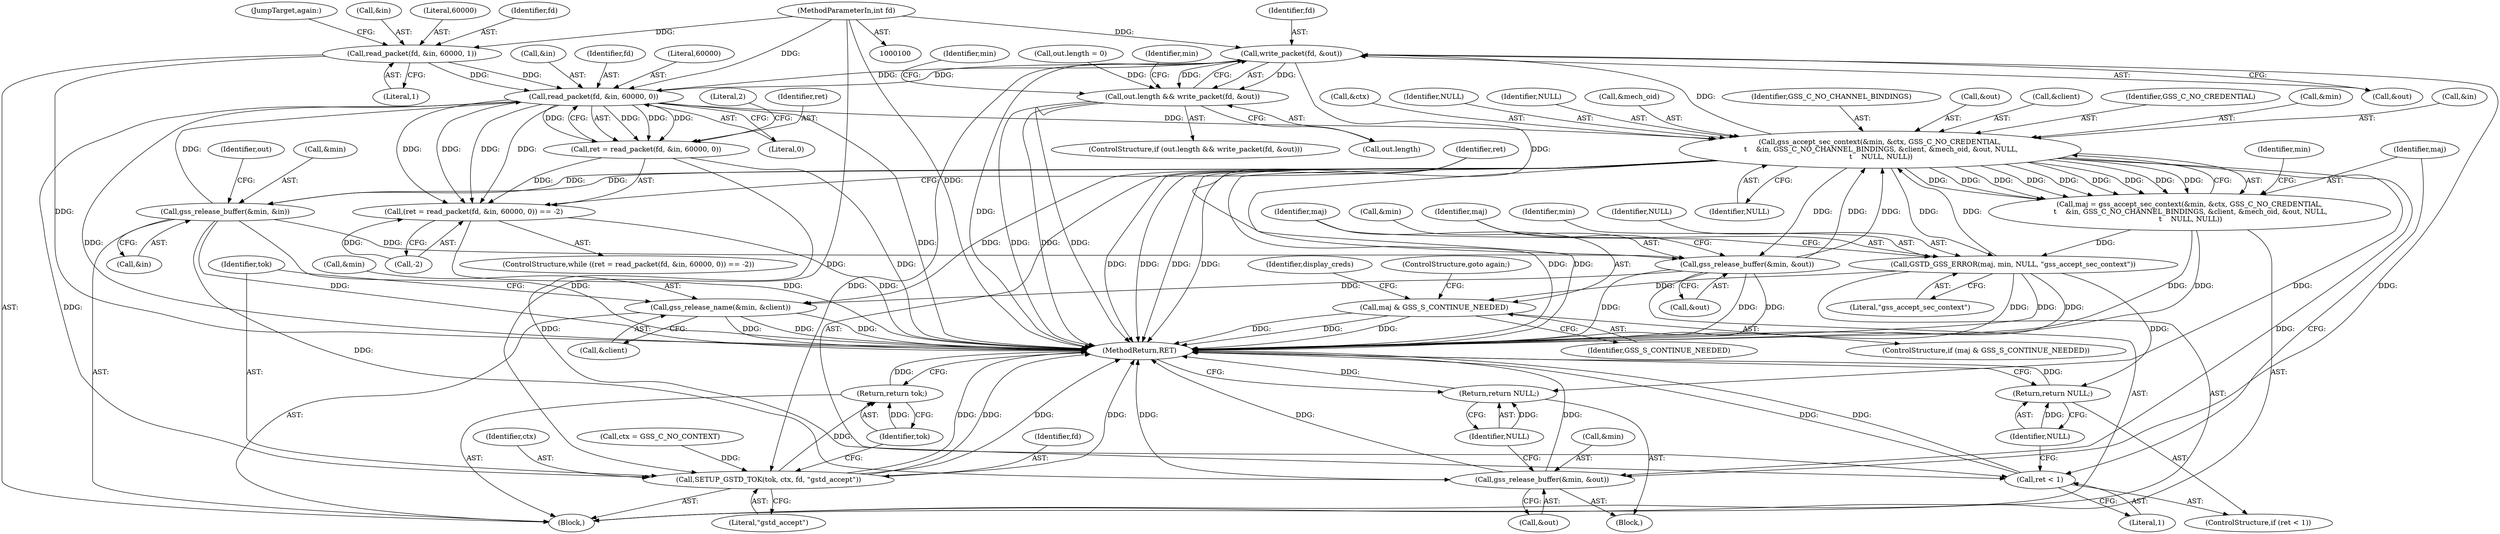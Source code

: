 digraph "0_knc_f237f3e09ecbaf59c897f5046538a7b1a3fa40c1@API" {
"1000191" [label="(Call,write_packet(fd, &out))"];
"1000147" [label="(Call,read_packet(fd, &in, 60000, 0))"];
"1000191" [label="(Call,write_packet(fd, &out))"];
"1000101" [label="(MethodParameterIn,int fd)"];
"1000163" [label="(Call,gss_accept_sec_context(&min, &ctx, GSS_C_NO_CREDENTIAL,\n \t    &in, GSS_C_NO_CHANNEL_BINDINGS, &client, &mech_oid, &out, NULL,\n \t    NULL, NULL))"];
"1000203" [label="(Call,gss_release_buffer(&min, &out))"];
"1000181" [label="(Call,gss_release_buffer(&min, &in))"];
"1000208" [label="(Call,GSTD_GSS_ERROR(maj, min, NULL, \"gss_accept_sec_context\"))"];
"1000161" [label="(Call,maj = gss_accept_sec_context(&min, &ctx, GSS_C_NO_CREDENTIAL,\n \t    &in, GSS_C_NO_CHANNEL_BINDINGS, &client, &mech_oid, &out, NULL,\n \t    NULL, NULL))"];
"1000136" [label="(Call,read_packet(fd, &in, 60000, 1))"];
"1000144" [label="(Call,(ret = read_packet(fd, &in, 60000, 0)) == -2)"];
"1000145" [label="(Call,ret = read_packet(fd, &in, 60000, 0))"];
"1000156" [label="(Call,ret < 1)"];
"1000159" [label="(Return,return NULL;)"];
"1000214" [label="(Call,maj & GSS_S_CONTINUE_NEEDED)"];
"1000196" [label="(Call,gss_release_buffer(&min, &out))"];
"1000233" [label="(Call,gss_release_name(&min, &client))"];
"1000187" [label="(Call,out.length && write_packet(fd, &out))"];
"1000238" [label="(Call,SETUP_GSTD_TOK(tok, ctx, fd, \"gstd_accept\"))"];
"1000243" [label="(Return,return tok;)"];
"1000201" [label="(Return,return NULL;)"];
"1000105" [label="(Block,)"];
"1000184" [label="(Call,&in)"];
"1000171" [label="(Identifier,GSS_C_NO_CHANNEL_BINDINGS)"];
"1000191" [label="(Call,write_packet(fd, &out))"];
"1000141" [label="(Literal,1)"];
"1000206" [label="(Call,&out)"];
"1000186" [label="(ControlStructure,if (out.length && write_packet(fd, &out)))"];
"1000199" [label="(Call,&out)"];
"1000202" [label="(Identifier,NULL)"];
"1000214" [label="(Call,maj & GSS_S_CONTINUE_NEEDED)"];
"1000151" [label="(Literal,60000)"];
"1000176" [label="(Call,&out)"];
"1000172" [label="(Call,&client)"];
"1000209" [label="(Identifier,maj)"];
"1000145" [label="(Call,ret = read_packet(fd, &in, 60000, 0))"];
"1000241" [label="(Identifier,fd)"];
"1000215" [label="(Identifier,maj)"];
"1000196" [label="(Call,gss_release_buffer(&min, &out))"];
"1000192" [label="(Identifier,fd)"];
"1000234" [label="(Call,&min)"];
"1000168" [label="(Identifier,GSS_C_NO_CREDENTIAL)"];
"1000236" [label="(Call,&client)"];
"1000144" [label="(Call,(ret = read_packet(fd, &in, 60000, 0)) == -2)"];
"1000195" [label="(Block,)"];
"1000137" [label="(Identifier,fd)"];
"1000198" [label="(Identifier,min)"];
"1000239" [label="(Identifier,tok)"];
"1000155" [label="(ControlStructure,if (ret < 1))"];
"1000143" [label="(ControlStructure,while ((ret = read_packet(fd, &in, 60000, 0)) == -2))"];
"1000161" [label="(Call,maj = gss_accept_sec_context(&min, &ctx, GSS_C_NO_CREDENTIAL,\n \t    &in, GSS_C_NO_CHANNEL_BINDINGS, &client, &mech_oid, &out, NULL,\n \t    NULL, NULL))"];
"1000164" [label="(Call,&min)"];
"1000126" [label="(Call,out.length = 0)"];
"1000197" [label="(Call,&min)"];
"1000213" [label="(ControlStructure,if (maj & GSS_S_CONTINUE_NEEDED))"];
"1000159" [label="(Return,return NULL;)"];
"1000188" [label="(Call,out.length)"];
"1000187" [label="(Call,out.length && write_packet(fd, &out))"];
"1000204" [label="(Call,&min)"];
"1000162" [label="(Identifier,maj)"];
"1000154" [label="(Literal,2)"];
"1000152" [label="(Literal,0)"];
"1000240" [label="(Identifier,ctx)"];
"1000212" [label="(Literal,\"gss_accept_sec_context\")"];
"1000153" [label="(Call,-2)"];
"1000146" [label="(Identifier,ret)"];
"1000160" [label="(Identifier,NULL)"];
"1000208" [label="(Call,GSTD_GSS_ERROR(maj, min, NULL, \"gss_accept_sec_context\"))"];
"1000181" [label="(Call,gss_release_buffer(&min, &in))"];
"1000244" [label="(Identifier,tok)"];
"1000149" [label="(Call,&in)"];
"1000233" [label="(Call,gss_release_name(&min, &client))"];
"1000142" [label="(JumpTarget,again:)"];
"1000183" [label="(Identifier,min)"];
"1000110" [label="(Call,ctx = GSS_C_NO_CONTEXT)"];
"1000169" [label="(Call,&in)"];
"1000158" [label="(Literal,1)"];
"1000166" [label="(Call,&ctx)"];
"1000147" [label="(Call,read_packet(fd, &in, 60000, 0))"];
"1000148" [label="(Identifier,fd)"];
"1000193" [label="(Call,&out)"];
"1000238" [label="(Call,SETUP_GSTD_TOK(tok, ctx, fd, \"gstd_accept\"))"];
"1000220" [label="(Identifier,display_creds)"];
"1000245" [label="(MethodReturn,RET)"];
"1000157" [label="(Identifier,ret)"];
"1000136" [label="(Call,read_packet(fd, &in, 60000, 1))"];
"1000210" [label="(Identifier,min)"];
"1000242" [label="(Literal,\"gstd_accept\")"];
"1000201" [label="(Return,return NULL;)"];
"1000179" [label="(Identifier,NULL)"];
"1000178" [label="(Identifier,NULL)"];
"1000163" [label="(Call,gss_accept_sec_context(&min, &ctx, GSS_C_NO_CREDENTIAL,\n \t    &in, GSS_C_NO_CHANNEL_BINDINGS, &client, &mech_oid, &out, NULL,\n \t    NULL, NULL))"];
"1000138" [label="(Call,&in)"];
"1000180" [label="(Identifier,NULL)"];
"1000216" [label="(Identifier,GSS_S_CONTINUE_NEEDED)"];
"1000140" [label="(Literal,60000)"];
"1000205" [label="(Identifier,min)"];
"1000156" [label="(Call,ret < 1)"];
"1000101" [label="(MethodParameterIn,int fd)"];
"1000203" [label="(Call,gss_release_buffer(&min, &out))"];
"1000243" [label="(Return,return tok;)"];
"1000174" [label="(Call,&mech_oid)"];
"1000211" [label="(Identifier,NULL)"];
"1000189" [label="(Identifier,out)"];
"1000217" [label="(ControlStructure,goto again;)"];
"1000182" [label="(Call,&min)"];
"1000191" -> "1000187"  [label="AST: "];
"1000191" -> "1000193"  [label="CFG: "];
"1000192" -> "1000191"  [label="AST: "];
"1000193" -> "1000191"  [label="AST: "];
"1000187" -> "1000191"  [label="CFG: "];
"1000191" -> "1000245"  [label="DDG: "];
"1000191" -> "1000147"  [label="DDG: "];
"1000191" -> "1000187"  [label="DDG: "];
"1000191" -> "1000187"  [label="DDG: "];
"1000147" -> "1000191"  [label="DDG: "];
"1000101" -> "1000191"  [label="DDG: "];
"1000163" -> "1000191"  [label="DDG: "];
"1000191" -> "1000196"  [label="DDG: "];
"1000191" -> "1000203"  [label="DDG: "];
"1000191" -> "1000238"  [label="DDG: "];
"1000147" -> "1000145"  [label="AST: "];
"1000147" -> "1000152"  [label="CFG: "];
"1000148" -> "1000147"  [label="AST: "];
"1000149" -> "1000147"  [label="AST: "];
"1000151" -> "1000147"  [label="AST: "];
"1000152" -> "1000147"  [label="AST: "];
"1000145" -> "1000147"  [label="CFG: "];
"1000147" -> "1000245"  [label="DDG: "];
"1000147" -> "1000245"  [label="DDG: "];
"1000147" -> "1000144"  [label="DDG: "];
"1000147" -> "1000144"  [label="DDG: "];
"1000147" -> "1000144"  [label="DDG: "];
"1000147" -> "1000144"  [label="DDG: "];
"1000147" -> "1000145"  [label="DDG: "];
"1000147" -> "1000145"  [label="DDG: "];
"1000147" -> "1000145"  [label="DDG: "];
"1000147" -> "1000145"  [label="DDG: "];
"1000136" -> "1000147"  [label="DDG: "];
"1000136" -> "1000147"  [label="DDG: "];
"1000101" -> "1000147"  [label="DDG: "];
"1000181" -> "1000147"  [label="DDG: "];
"1000147" -> "1000163"  [label="DDG: "];
"1000147" -> "1000238"  [label="DDG: "];
"1000101" -> "1000100"  [label="AST: "];
"1000101" -> "1000245"  [label="DDG: "];
"1000101" -> "1000136"  [label="DDG: "];
"1000101" -> "1000238"  [label="DDG: "];
"1000163" -> "1000161"  [label="AST: "];
"1000163" -> "1000180"  [label="CFG: "];
"1000164" -> "1000163"  [label="AST: "];
"1000166" -> "1000163"  [label="AST: "];
"1000168" -> "1000163"  [label="AST: "];
"1000169" -> "1000163"  [label="AST: "];
"1000171" -> "1000163"  [label="AST: "];
"1000172" -> "1000163"  [label="AST: "];
"1000174" -> "1000163"  [label="AST: "];
"1000176" -> "1000163"  [label="AST: "];
"1000178" -> "1000163"  [label="AST: "];
"1000179" -> "1000163"  [label="AST: "];
"1000180" -> "1000163"  [label="AST: "];
"1000161" -> "1000163"  [label="CFG: "];
"1000163" -> "1000245"  [label="DDG: "];
"1000163" -> "1000245"  [label="DDG: "];
"1000163" -> "1000245"  [label="DDG: "];
"1000163" -> "1000245"  [label="DDG: "];
"1000163" -> "1000245"  [label="DDG: "];
"1000163" -> "1000245"  [label="DDG: "];
"1000163" -> "1000161"  [label="DDG: "];
"1000163" -> "1000161"  [label="DDG: "];
"1000163" -> "1000161"  [label="DDG: "];
"1000163" -> "1000161"  [label="DDG: "];
"1000163" -> "1000161"  [label="DDG: "];
"1000163" -> "1000161"  [label="DDG: "];
"1000163" -> "1000161"  [label="DDG: "];
"1000163" -> "1000161"  [label="DDG: "];
"1000163" -> "1000161"  [label="DDG: "];
"1000203" -> "1000163"  [label="DDG: "];
"1000203" -> "1000163"  [label="DDG: "];
"1000208" -> "1000163"  [label="DDG: "];
"1000163" -> "1000181"  [label="DDG: "];
"1000163" -> "1000181"  [label="DDG: "];
"1000163" -> "1000196"  [label="DDG: "];
"1000163" -> "1000201"  [label="DDG: "];
"1000163" -> "1000203"  [label="DDG: "];
"1000163" -> "1000208"  [label="DDG: "];
"1000163" -> "1000233"  [label="DDG: "];
"1000203" -> "1000105"  [label="AST: "];
"1000203" -> "1000206"  [label="CFG: "];
"1000204" -> "1000203"  [label="AST: "];
"1000206" -> "1000203"  [label="AST: "];
"1000209" -> "1000203"  [label="CFG: "];
"1000203" -> "1000245"  [label="DDG: "];
"1000203" -> "1000245"  [label="DDG: "];
"1000203" -> "1000245"  [label="DDG: "];
"1000181" -> "1000203"  [label="DDG: "];
"1000203" -> "1000233"  [label="DDG: "];
"1000181" -> "1000105"  [label="AST: "];
"1000181" -> "1000184"  [label="CFG: "];
"1000182" -> "1000181"  [label="AST: "];
"1000184" -> "1000181"  [label="AST: "];
"1000189" -> "1000181"  [label="CFG: "];
"1000181" -> "1000245"  [label="DDG: "];
"1000181" -> "1000245"  [label="DDG: "];
"1000181" -> "1000196"  [label="DDG: "];
"1000208" -> "1000105"  [label="AST: "];
"1000208" -> "1000212"  [label="CFG: "];
"1000209" -> "1000208"  [label="AST: "];
"1000210" -> "1000208"  [label="AST: "];
"1000211" -> "1000208"  [label="AST: "];
"1000212" -> "1000208"  [label="AST: "];
"1000215" -> "1000208"  [label="CFG: "];
"1000208" -> "1000245"  [label="DDG: "];
"1000208" -> "1000245"  [label="DDG: "];
"1000208" -> "1000245"  [label="DDG: "];
"1000208" -> "1000159"  [label="DDG: "];
"1000161" -> "1000208"  [label="DDG: "];
"1000208" -> "1000214"  [label="DDG: "];
"1000161" -> "1000105"  [label="AST: "];
"1000162" -> "1000161"  [label="AST: "];
"1000183" -> "1000161"  [label="CFG: "];
"1000161" -> "1000245"  [label="DDG: "];
"1000161" -> "1000245"  [label="DDG: "];
"1000136" -> "1000105"  [label="AST: "];
"1000136" -> "1000141"  [label="CFG: "];
"1000137" -> "1000136"  [label="AST: "];
"1000138" -> "1000136"  [label="AST: "];
"1000140" -> "1000136"  [label="AST: "];
"1000141" -> "1000136"  [label="AST: "];
"1000142" -> "1000136"  [label="CFG: "];
"1000136" -> "1000245"  [label="DDG: "];
"1000144" -> "1000143"  [label="AST: "];
"1000144" -> "1000153"  [label="CFG: "];
"1000145" -> "1000144"  [label="AST: "];
"1000153" -> "1000144"  [label="AST: "];
"1000157" -> "1000144"  [label="CFG: "];
"1000144" -> "1000245"  [label="DDG: "];
"1000144" -> "1000245"  [label="DDG: "];
"1000145" -> "1000144"  [label="DDG: "];
"1000153" -> "1000144"  [label="DDG: "];
"1000146" -> "1000145"  [label="AST: "];
"1000154" -> "1000145"  [label="CFG: "];
"1000145" -> "1000245"  [label="DDG: "];
"1000145" -> "1000156"  [label="DDG: "];
"1000156" -> "1000155"  [label="AST: "];
"1000156" -> "1000158"  [label="CFG: "];
"1000157" -> "1000156"  [label="AST: "];
"1000158" -> "1000156"  [label="AST: "];
"1000160" -> "1000156"  [label="CFG: "];
"1000162" -> "1000156"  [label="CFG: "];
"1000156" -> "1000245"  [label="DDG: "];
"1000156" -> "1000245"  [label="DDG: "];
"1000159" -> "1000155"  [label="AST: "];
"1000159" -> "1000160"  [label="CFG: "];
"1000160" -> "1000159"  [label="AST: "];
"1000245" -> "1000159"  [label="CFG: "];
"1000159" -> "1000245"  [label="DDG: "];
"1000160" -> "1000159"  [label="DDG: "];
"1000214" -> "1000213"  [label="AST: "];
"1000214" -> "1000216"  [label="CFG: "];
"1000215" -> "1000214"  [label="AST: "];
"1000216" -> "1000214"  [label="AST: "];
"1000217" -> "1000214"  [label="CFG: "];
"1000220" -> "1000214"  [label="CFG: "];
"1000214" -> "1000245"  [label="DDG: "];
"1000214" -> "1000245"  [label="DDG: "];
"1000214" -> "1000245"  [label="DDG: "];
"1000196" -> "1000195"  [label="AST: "];
"1000196" -> "1000199"  [label="CFG: "];
"1000197" -> "1000196"  [label="AST: "];
"1000199" -> "1000196"  [label="AST: "];
"1000202" -> "1000196"  [label="CFG: "];
"1000196" -> "1000245"  [label="DDG: "];
"1000196" -> "1000245"  [label="DDG: "];
"1000196" -> "1000245"  [label="DDG: "];
"1000233" -> "1000105"  [label="AST: "];
"1000233" -> "1000236"  [label="CFG: "];
"1000234" -> "1000233"  [label="AST: "];
"1000236" -> "1000233"  [label="AST: "];
"1000239" -> "1000233"  [label="CFG: "];
"1000233" -> "1000245"  [label="DDG: "];
"1000233" -> "1000245"  [label="DDG: "];
"1000233" -> "1000245"  [label="DDG: "];
"1000187" -> "1000186"  [label="AST: "];
"1000187" -> "1000188"  [label="CFG: "];
"1000188" -> "1000187"  [label="AST: "];
"1000198" -> "1000187"  [label="CFG: "];
"1000205" -> "1000187"  [label="CFG: "];
"1000187" -> "1000245"  [label="DDG: "];
"1000187" -> "1000245"  [label="DDG: "];
"1000187" -> "1000245"  [label="DDG: "];
"1000126" -> "1000187"  [label="DDG: "];
"1000238" -> "1000105"  [label="AST: "];
"1000238" -> "1000242"  [label="CFG: "];
"1000239" -> "1000238"  [label="AST: "];
"1000240" -> "1000238"  [label="AST: "];
"1000241" -> "1000238"  [label="AST: "];
"1000242" -> "1000238"  [label="AST: "];
"1000244" -> "1000238"  [label="CFG: "];
"1000238" -> "1000245"  [label="DDG: "];
"1000238" -> "1000245"  [label="DDG: "];
"1000238" -> "1000245"  [label="DDG: "];
"1000238" -> "1000245"  [label="DDG: "];
"1000110" -> "1000238"  [label="DDG: "];
"1000238" -> "1000243"  [label="DDG: "];
"1000243" -> "1000105"  [label="AST: "];
"1000243" -> "1000244"  [label="CFG: "];
"1000244" -> "1000243"  [label="AST: "];
"1000245" -> "1000243"  [label="CFG: "];
"1000243" -> "1000245"  [label="DDG: "];
"1000244" -> "1000243"  [label="DDG: "];
"1000201" -> "1000195"  [label="AST: "];
"1000201" -> "1000202"  [label="CFG: "];
"1000202" -> "1000201"  [label="AST: "];
"1000245" -> "1000201"  [label="CFG: "];
"1000201" -> "1000245"  [label="DDG: "];
"1000202" -> "1000201"  [label="DDG: "];
}

